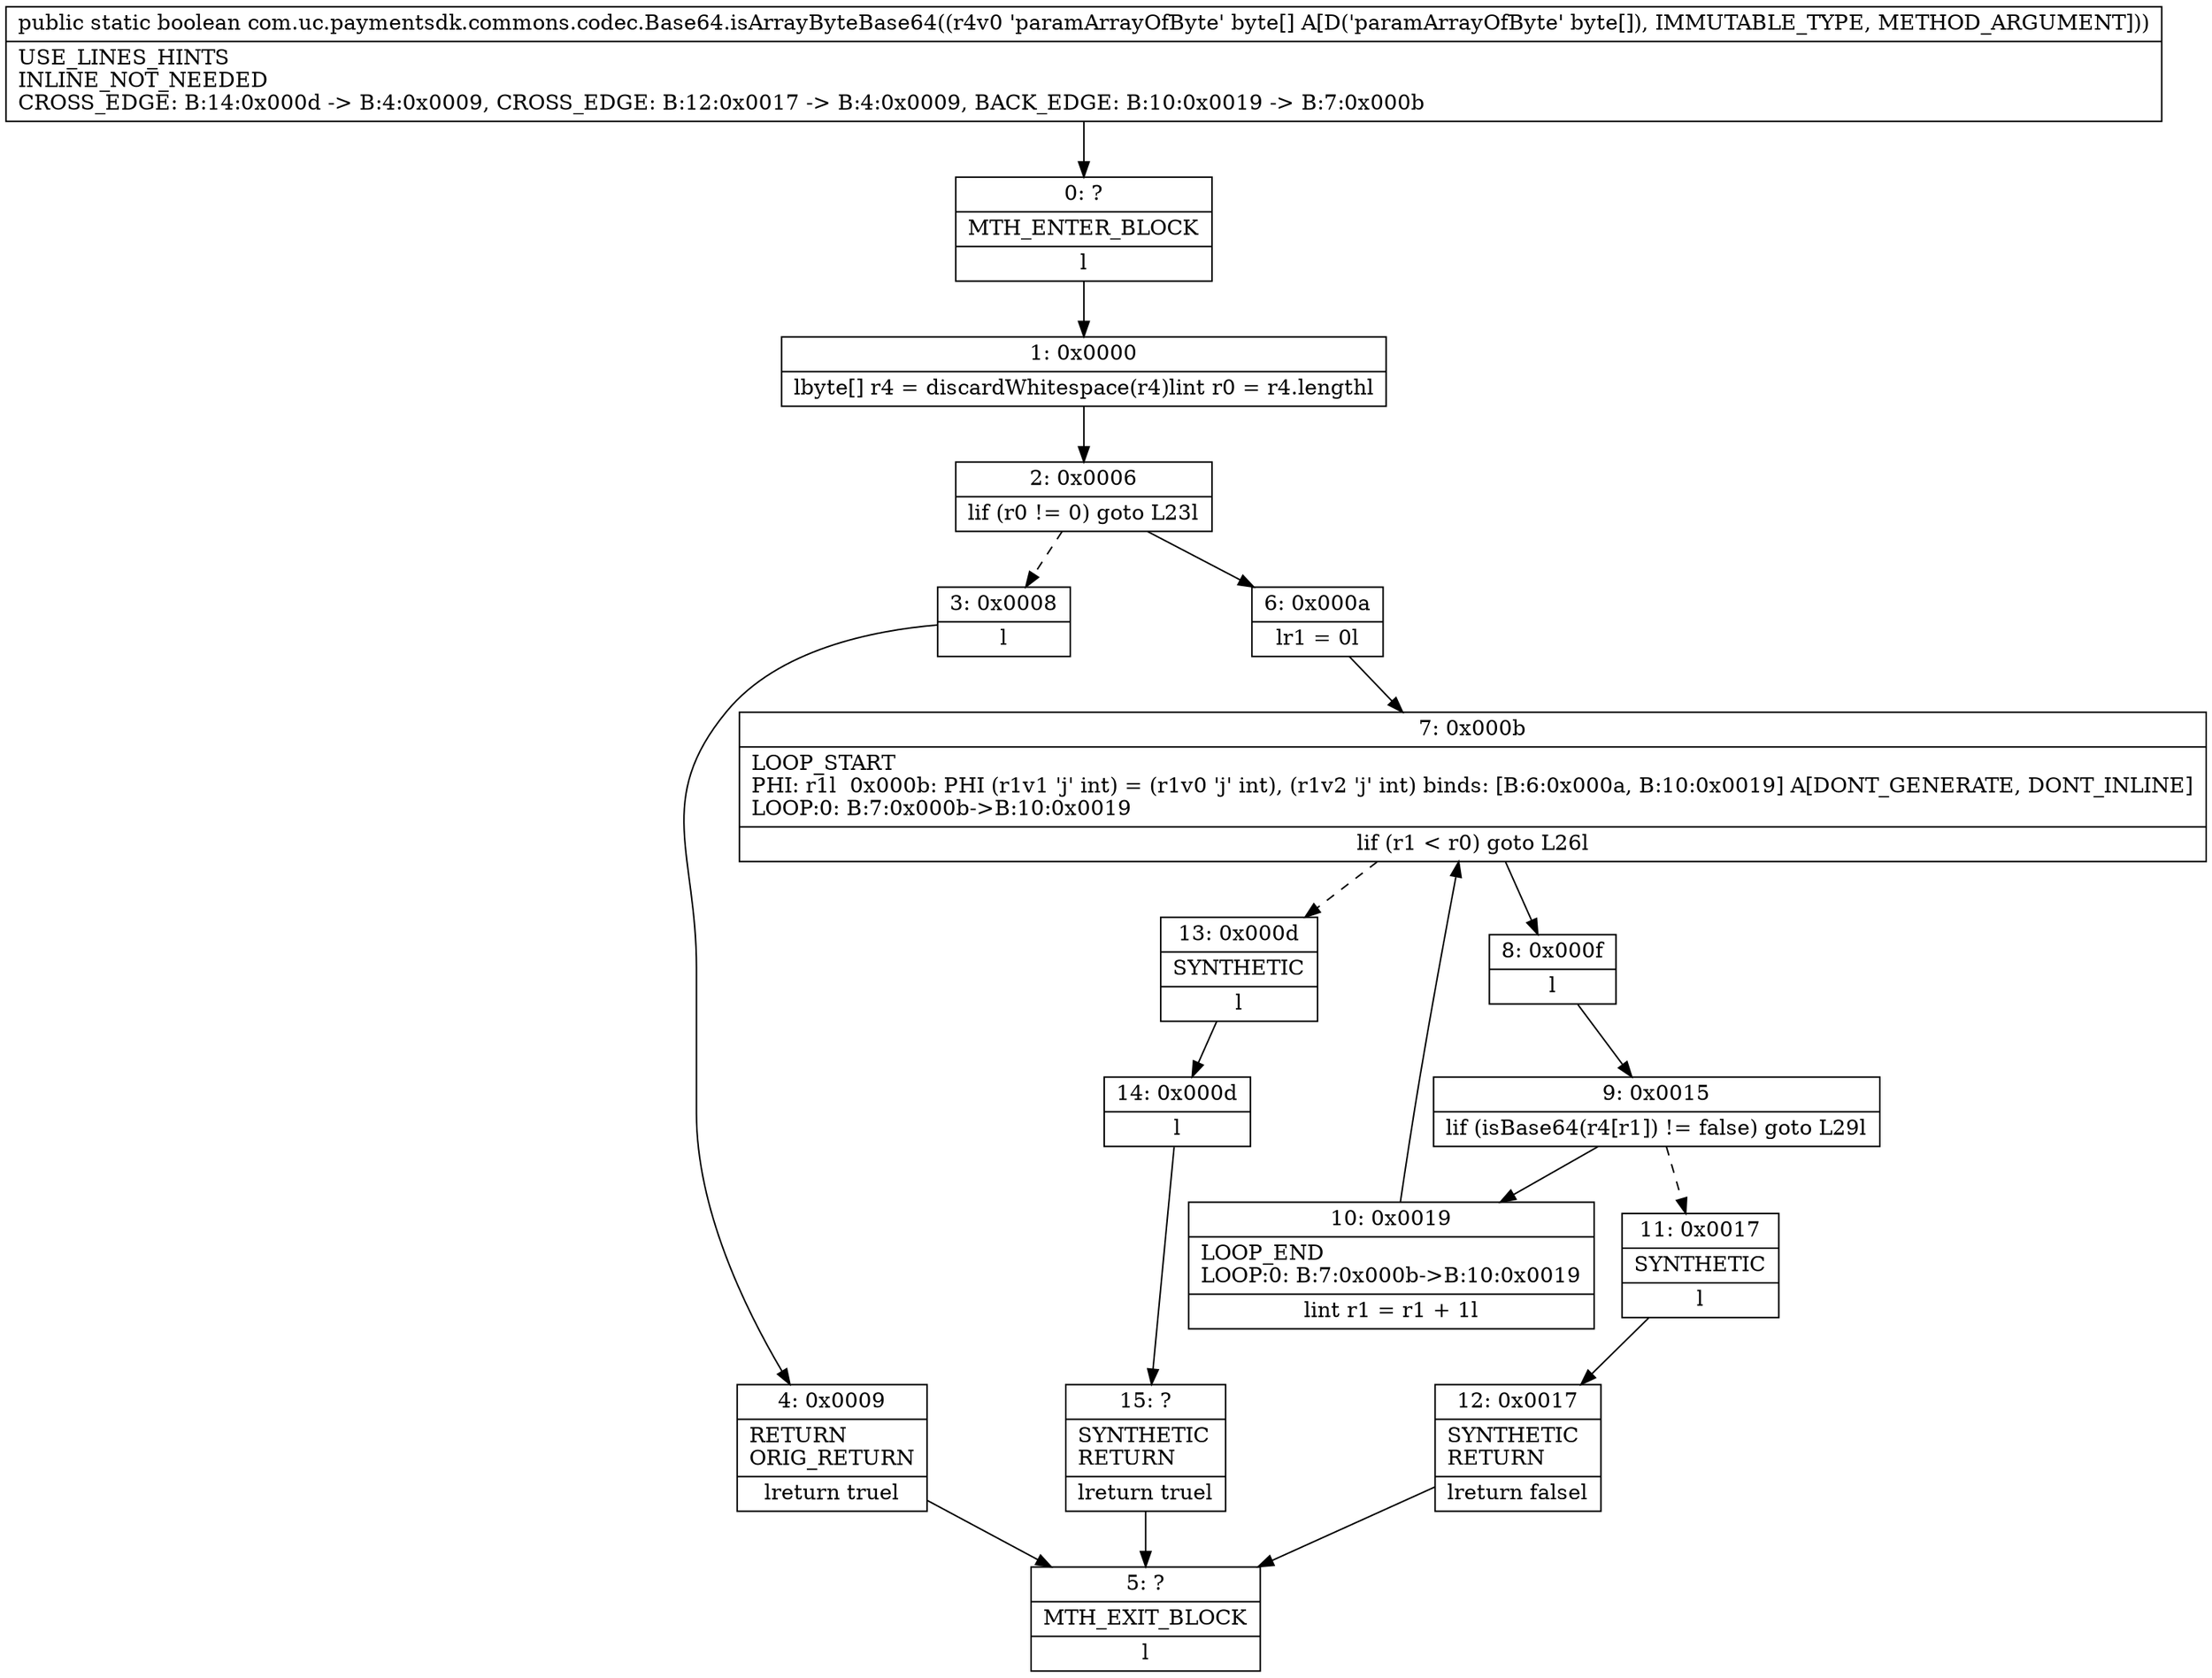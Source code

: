 digraph "CFG forcom.uc.paymentsdk.commons.codec.Base64.isArrayByteBase64([B)Z" {
Node_0 [shape=record,label="{0\:\ ?|MTH_ENTER_BLOCK\l|l}"];
Node_1 [shape=record,label="{1\:\ 0x0000|lbyte[] r4 = discardWhitespace(r4)lint r0 = r4.lengthl}"];
Node_2 [shape=record,label="{2\:\ 0x0006|lif (r0 != 0) goto L23l}"];
Node_3 [shape=record,label="{3\:\ 0x0008|l}"];
Node_4 [shape=record,label="{4\:\ 0x0009|RETURN\lORIG_RETURN\l|lreturn truel}"];
Node_5 [shape=record,label="{5\:\ ?|MTH_EXIT_BLOCK\l|l}"];
Node_6 [shape=record,label="{6\:\ 0x000a|lr1 = 0l}"];
Node_7 [shape=record,label="{7\:\ 0x000b|LOOP_START\lPHI: r1l  0x000b: PHI (r1v1 'j' int) = (r1v0 'j' int), (r1v2 'j' int) binds: [B:6:0x000a, B:10:0x0019] A[DONT_GENERATE, DONT_INLINE]\lLOOP:0: B:7:0x000b\-\>B:10:0x0019\l|lif (r1 \< r0) goto L26l}"];
Node_8 [shape=record,label="{8\:\ 0x000f|l}"];
Node_9 [shape=record,label="{9\:\ 0x0015|lif (isBase64(r4[r1]) != false) goto L29l}"];
Node_10 [shape=record,label="{10\:\ 0x0019|LOOP_END\lLOOP:0: B:7:0x000b\-\>B:10:0x0019\l|lint r1 = r1 + 1l}"];
Node_11 [shape=record,label="{11\:\ 0x0017|SYNTHETIC\l|l}"];
Node_12 [shape=record,label="{12\:\ 0x0017|SYNTHETIC\lRETURN\l|lreturn falsel}"];
Node_13 [shape=record,label="{13\:\ 0x000d|SYNTHETIC\l|l}"];
Node_14 [shape=record,label="{14\:\ 0x000d|l}"];
Node_15 [shape=record,label="{15\:\ ?|SYNTHETIC\lRETURN\l|lreturn truel}"];
MethodNode[shape=record,label="{public static boolean com.uc.paymentsdk.commons.codec.Base64.isArrayByteBase64((r4v0 'paramArrayOfByte' byte[] A[D('paramArrayOfByte' byte[]), IMMUTABLE_TYPE, METHOD_ARGUMENT]))  | USE_LINES_HINTS\lINLINE_NOT_NEEDED\lCROSS_EDGE: B:14:0x000d \-\> B:4:0x0009, CROSS_EDGE: B:12:0x0017 \-\> B:4:0x0009, BACK_EDGE: B:10:0x0019 \-\> B:7:0x000b\l}"];
MethodNode -> Node_0;
Node_0 -> Node_1;
Node_1 -> Node_2;
Node_2 -> Node_3[style=dashed];
Node_2 -> Node_6;
Node_3 -> Node_4;
Node_4 -> Node_5;
Node_6 -> Node_7;
Node_7 -> Node_8;
Node_7 -> Node_13[style=dashed];
Node_8 -> Node_9;
Node_9 -> Node_10;
Node_9 -> Node_11[style=dashed];
Node_10 -> Node_7;
Node_11 -> Node_12;
Node_12 -> Node_5;
Node_13 -> Node_14;
Node_14 -> Node_15;
Node_15 -> Node_5;
}

